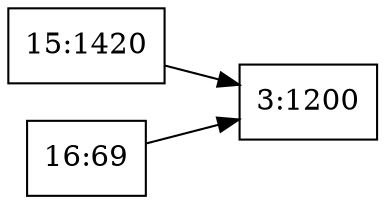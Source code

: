 digraph g { 
	rankdir = LR 
	3 [shape=box, label="3:1200"] 
	15 [shape=box, label="15:1420"] 
	15 -> 3
	16 [shape=box, label="16:69"] 
	16 -> 3
} 
